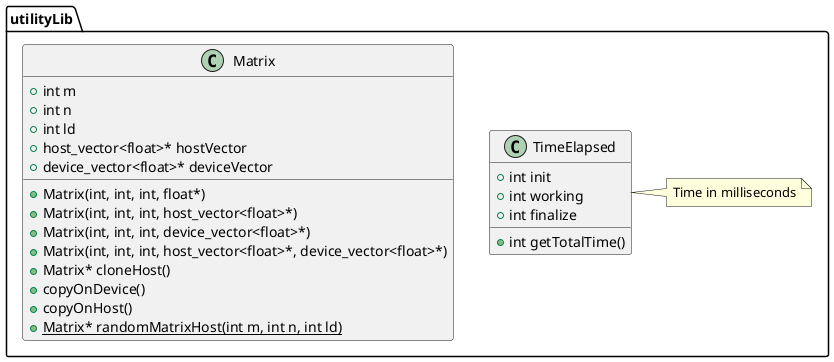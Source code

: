 @startuml BaseUtilityDiagram

package utilityLib{

    class Matrix{
        + int m
        + int n
        + int ld
        + host_vector<float>* hostVector
        + device_vector<float>* deviceVector
        
        + Matrix(int, int, int, float*)
        + Matrix(int, int, int, host_vector<float>*)
        + Matrix(int, int, int, device_vector<float>*)
        + Matrix(int, int, int, host_vector<float>*, device_vector<float>*)
        + Matrix* cloneHost()
        + copyOnDevice()
        + copyOnHost()
        {static} + Matrix* randomMatrixHost(int m, int n, int ld)
    }

    class TimeElapsed{
        + int init
        + int working
        + int finalize
        + int getTotalTime()
    }

    note right: Time in milliseconds
@enduml